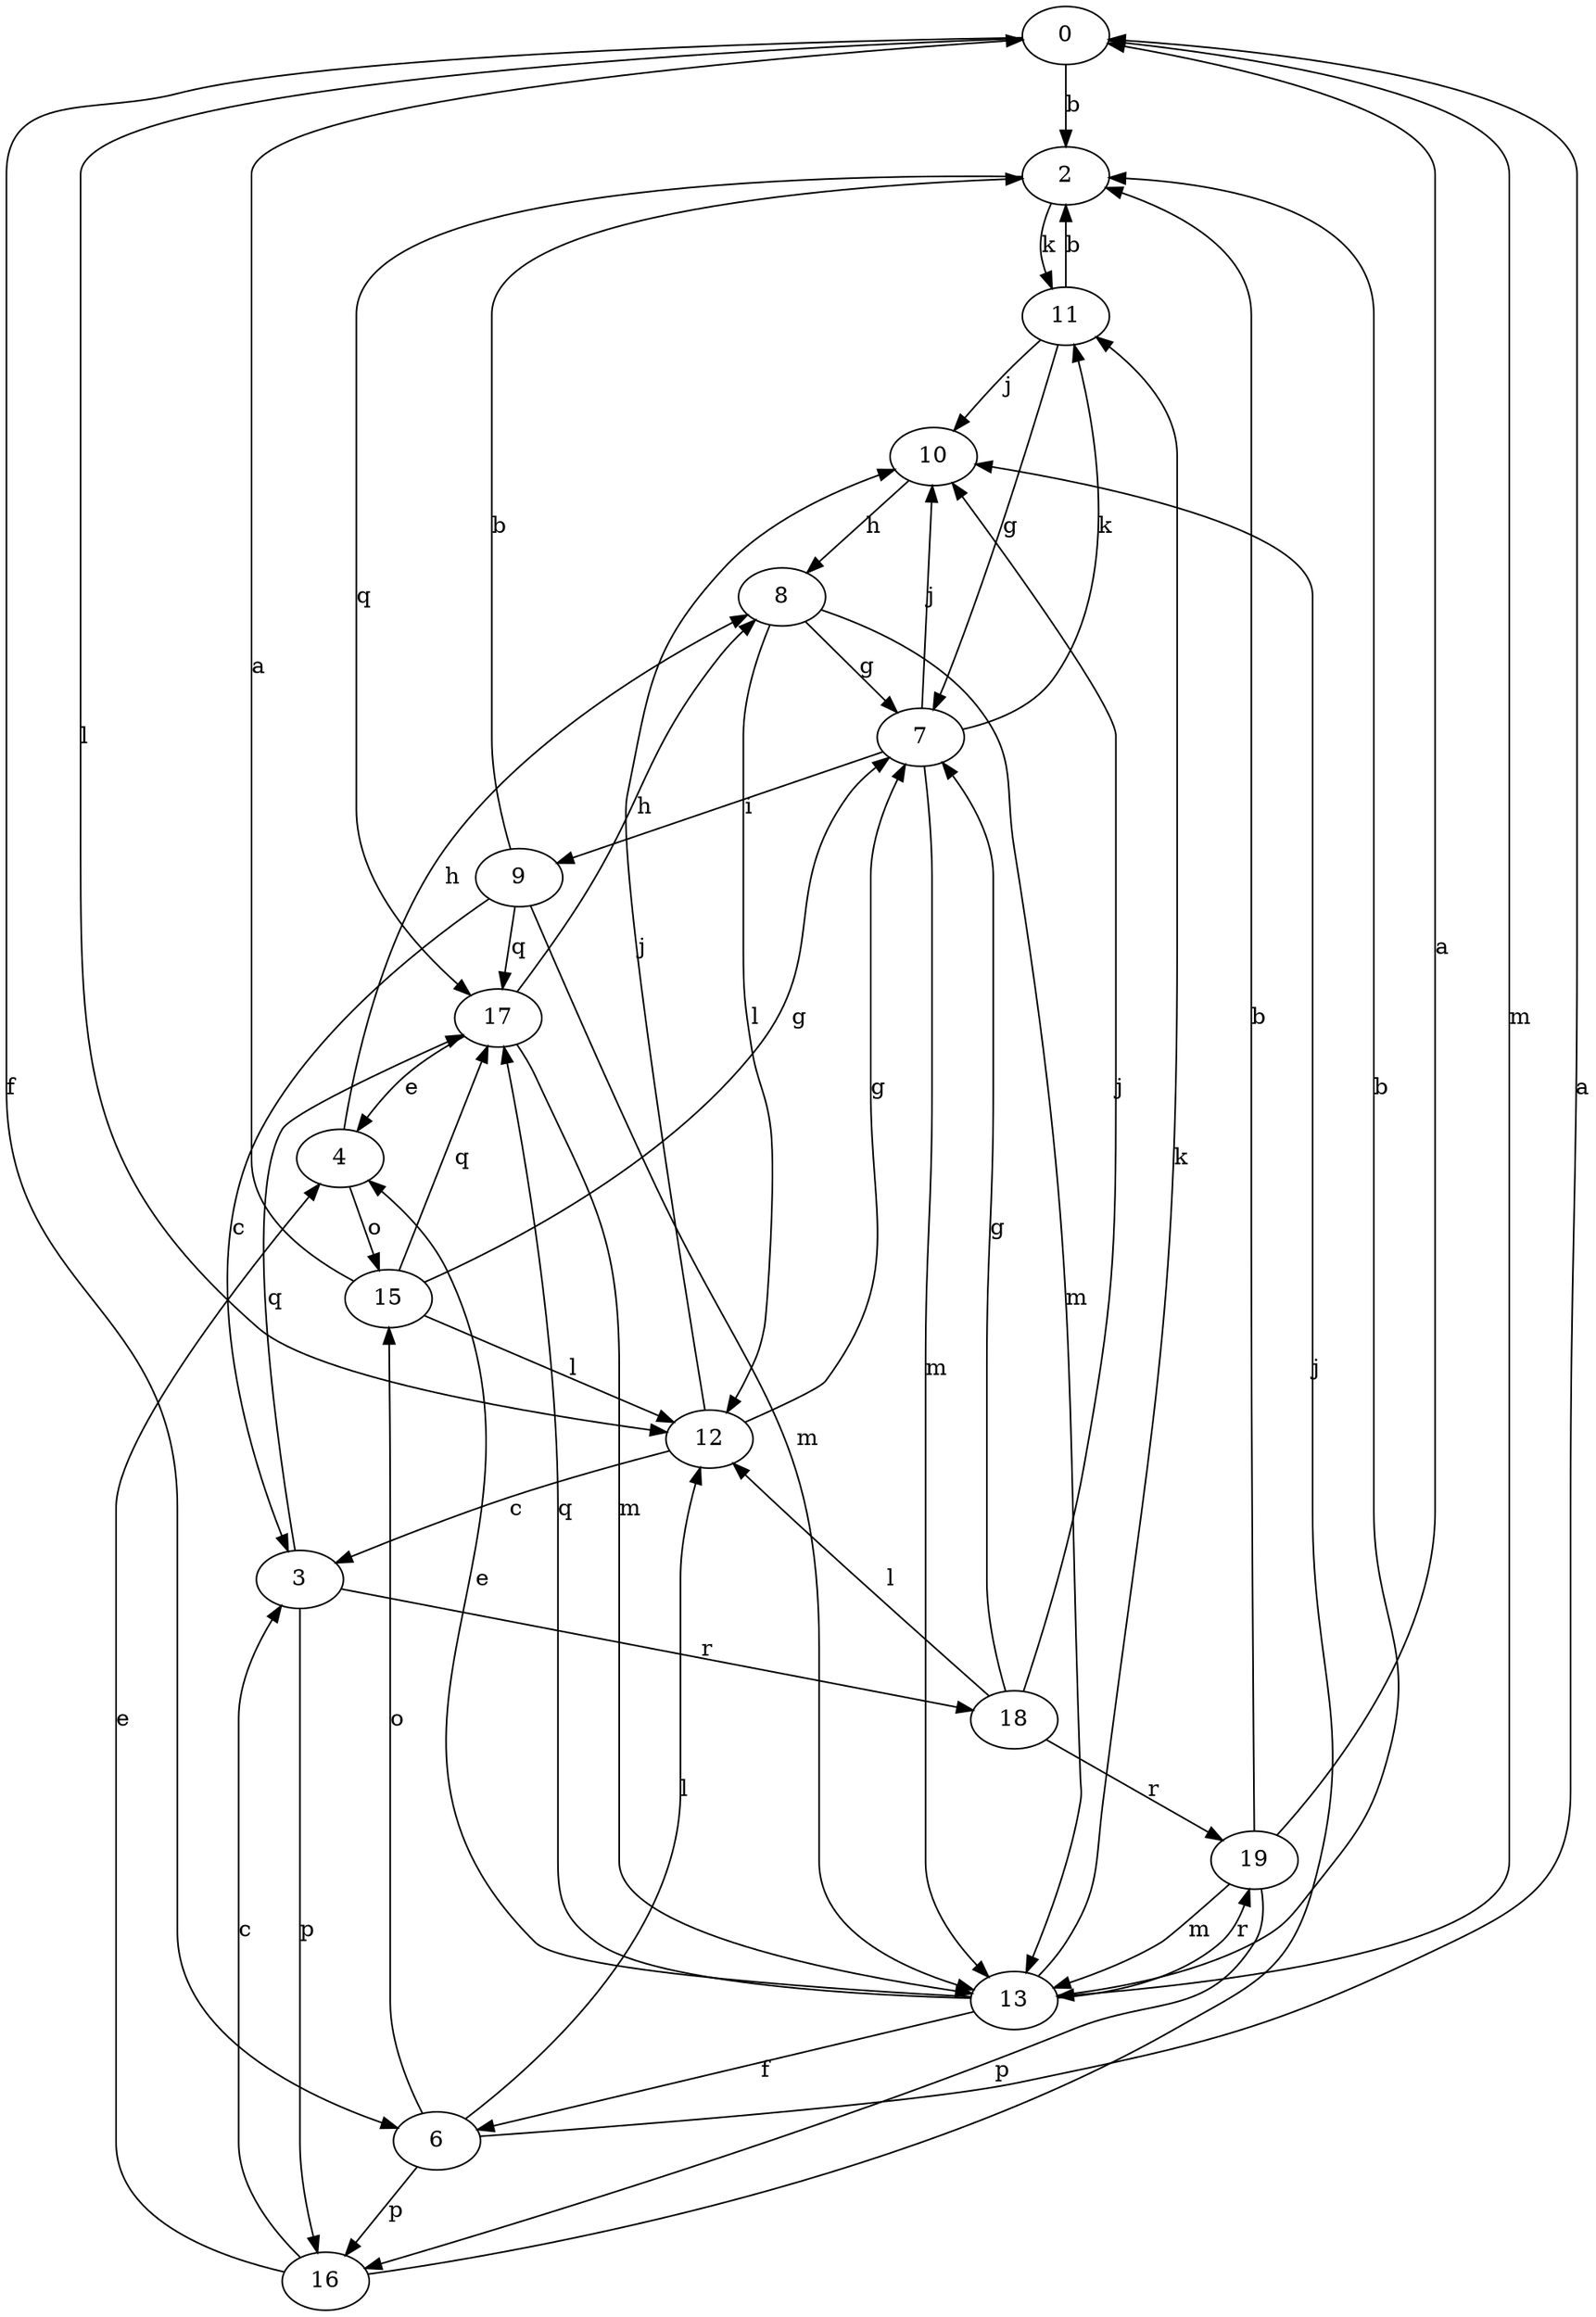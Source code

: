 strict digraph  {
0;
2;
3;
4;
6;
7;
8;
9;
10;
11;
12;
13;
15;
16;
17;
18;
19;
0 -> 2  [label=b];
0 -> 6  [label=f];
0 -> 12  [label=l];
0 -> 13  [label=m];
2 -> 11  [label=k];
2 -> 17  [label=q];
3 -> 16  [label=p];
3 -> 17  [label=q];
3 -> 18  [label=r];
4 -> 8  [label=h];
4 -> 15  [label=o];
6 -> 0  [label=a];
6 -> 12  [label=l];
6 -> 15  [label=o];
6 -> 16  [label=p];
7 -> 9  [label=i];
7 -> 10  [label=j];
7 -> 11  [label=k];
7 -> 13  [label=m];
8 -> 7  [label=g];
8 -> 12  [label=l];
8 -> 13  [label=m];
9 -> 2  [label=b];
9 -> 3  [label=c];
9 -> 13  [label=m];
9 -> 17  [label=q];
10 -> 8  [label=h];
11 -> 2  [label=b];
11 -> 7  [label=g];
11 -> 10  [label=j];
12 -> 3  [label=c];
12 -> 7  [label=g];
12 -> 10  [label=j];
13 -> 2  [label=b];
13 -> 4  [label=e];
13 -> 6  [label=f];
13 -> 11  [label=k];
13 -> 17  [label=q];
13 -> 19  [label=r];
15 -> 0  [label=a];
15 -> 7  [label=g];
15 -> 12  [label=l];
15 -> 17  [label=q];
16 -> 3  [label=c];
16 -> 4  [label=e];
16 -> 10  [label=j];
17 -> 4  [label=e];
17 -> 8  [label=h];
17 -> 13  [label=m];
18 -> 7  [label=g];
18 -> 10  [label=j];
18 -> 12  [label=l];
18 -> 19  [label=r];
19 -> 0  [label=a];
19 -> 2  [label=b];
19 -> 13  [label=m];
19 -> 16  [label=p];
}
